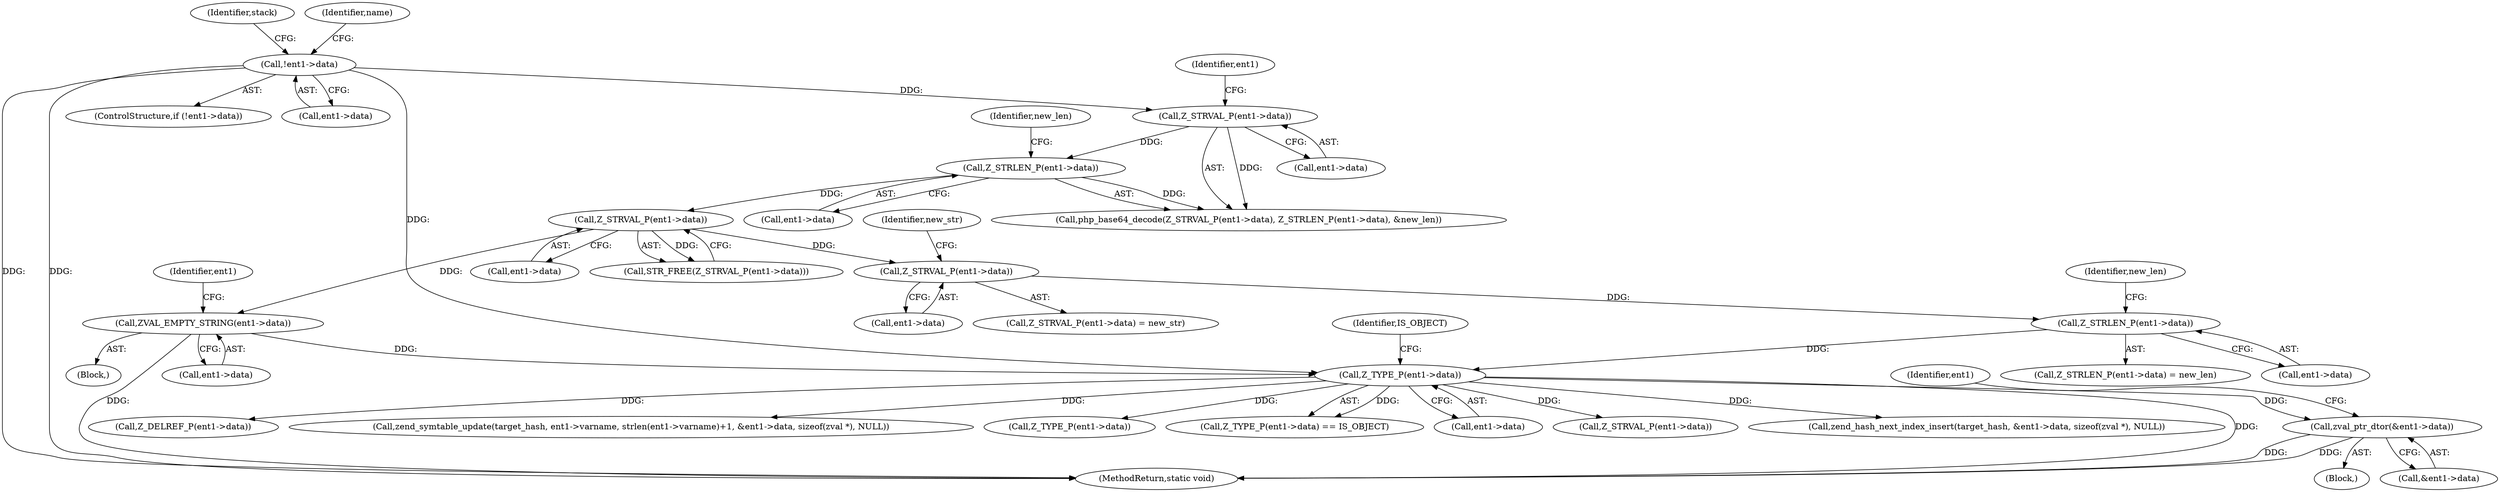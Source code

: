 digraph "0_php-src_a14fdb9746262549bbbb96abb87338bacd147e1b?w=1_0@pointer" {
"1000315" [label="(Call,zval_ptr_dtor(&ent1->data))"];
"1000264" [label="(Call,Z_TYPE_P(ent1->data))"];
"1000258" [label="(Call,ZVAL_EMPTY_STRING(ent1->data))"];
"1000237" [label="(Call,Z_STRVAL_P(ent1->data))"];
"1000230" [label="(Call,Z_STRLEN_P(ent1->data))"];
"1000226" [label="(Call,Z_STRVAL_P(ent1->data))"];
"1000186" [label="(Call,!ent1->data)"];
"1000251" [label="(Call,Z_STRLEN_P(ent1->data))"];
"1000245" [label="(Call,Z_STRVAL_P(ent1->data))"];
"1000387" [label="(Call,Z_STRVAL_P(ent1->data))"];
"1000250" [label="(Call,Z_STRLEN_P(ent1->data) = new_len)"];
"1000321" [label="(Identifier,ent1)"];
"1000315" [label="(Call,zval_ptr_dtor(&ent1->data))"];
"1000316" [label="(Call,&ent1->data)"];
"1000258" [label="(Call,ZVAL_EMPTY_STRING(ent1->data))"];
"1000246" [label="(Call,ent1->data)"];
"1000314" [label="(Block,)"];
"1000186" [label="(Call,!ent1->data)"];
"1000257" [label="(Block,)"];
"1000232" [label="(Identifier,ent1)"];
"1000522" [label="(Call,zend_hash_next_index_insert(target_hash, &ent1->data, sizeof(zval *), NULL))"];
"1000252" [label="(Call,ent1->data)"];
"1000194" [label="(Identifier,stack)"];
"1000478" [label="(Call,Z_DELREF_P(ent1->data))"];
"1000215" [label="(Identifier,name)"];
"1000249" [label="(Identifier,new_str)"];
"1000498" [label="(Call,zend_symtable_update(target_hash, ent1->varname, strlen(ent1->varname)+1, &ent1->data, sizeof(zval *), NULL))"];
"1000225" [label="(Call,php_base64_decode(Z_STRVAL_P(ent1->data), Z_STRLEN_P(ent1->data), &new_len))"];
"1000251" [label="(Call,Z_STRLEN_P(ent1->data))"];
"1000359" [label="(Call,Z_TYPE_P(ent1->data))"];
"1000264" [label="(Call,Z_TYPE_P(ent1->data))"];
"1000230" [label="(Call,Z_STRLEN_P(ent1->data))"];
"1000245" [label="(Call,Z_STRVAL_P(ent1->data))"];
"1000237" [label="(Call,Z_STRVAL_P(ent1->data))"];
"1000266" [label="(Identifier,ent1)"];
"1000187" [label="(Call,ent1->data)"];
"1000265" [label="(Call,ent1->data)"];
"1000255" [label="(Identifier,new_len)"];
"1000235" [label="(Identifier,new_len)"];
"1000580" [label="(MethodReturn,static void)"];
"1000244" [label="(Call,Z_STRVAL_P(ent1->data) = new_str)"];
"1000238" [label="(Call,ent1->data)"];
"1000268" [label="(Identifier,IS_OBJECT)"];
"1000263" [label="(Call,Z_TYPE_P(ent1->data) == IS_OBJECT)"];
"1000226" [label="(Call,Z_STRVAL_P(ent1->data))"];
"1000231" [label="(Call,ent1->data)"];
"1000259" [label="(Call,ent1->data)"];
"1000185" [label="(ControlStructure,if (!ent1->data))"];
"1000236" [label="(Call,STR_FREE(Z_STRVAL_P(ent1->data)))"];
"1000227" [label="(Call,ent1->data)"];
"1000315" -> "1000314"  [label="AST: "];
"1000315" -> "1000316"  [label="CFG: "];
"1000316" -> "1000315"  [label="AST: "];
"1000321" -> "1000315"  [label="CFG: "];
"1000315" -> "1000580"  [label="DDG: "];
"1000315" -> "1000580"  [label="DDG: "];
"1000264" -> "1000315"  [label="DDG: "];
"1000264" -> "1000263"  [label="AST: "];
"1000264" -> "1000265"  [label="CFG: "];
"1000265" -> "1000264"  [label="AST: "];
"1000268" -> "1000264"  [label="CFG: "];
"1000264" -> "1000580"  [label="DDG: "];
"1000264" -> "1000263"  [label="DDG: "];
"1000258" -> "1000264"  [label="DDG: "];
"1000186" -> "1000264"  [label="DDG: "];
"1000251" -> "1000264"  [label="DDG: "];
"1000264" -> "1000359"  [label="DDG: "];
"1000264" -> "1000387"  [label="DDG: "];
"1000264" -> "1000478"  [label="DDG: "];
"1000264" -> "1000498"  [label="DDG: "];
"1000264" -> "1000522"  [label="DDG: "];
"1000258" -> "1000257"  [label="AST: "];
"1000258" -> "1000259"  [label="CFG: "];
"1000259" -> "1000258"  [label="AST: "];
"1000266" -> "1000258"  [label="CFG: "];
"1000258" -> "1000580"  [label="DDG: "];
"1000237" -> "1000258"  [label="DDG: "];
"1000237" -> "1000236"  [label="AST: "];
"1000237" -> "1000238"  [label="CFG: "];
"1000238" -> "1000237"  [label="AST: "];
"1000236" -> "1000237"  [label="CFG: "];
"1000237" -> "1000236"  [label="DDG: "];
"1000230" -> "1000237"  [label="DDG: "];
"1000237" -> "1000245"  [label="DDG: "];
"1000230" -> "1000225"  [label="AST: "];
"1000230" -> "1000231"  [label="CFG: "];
"1000231" -> "1000230"  [label="AST: "];
"1000235" -> "1000230"  [label="CFG: "];
"1000230" -> "1000225"  [label="DDG: "];
"1000226" -> "1000230"  [label="DDG: "];
"1000226" -> "1000225"  [label="AST: "];
"1000226" -> "1000227"  [label="CFG: "];
"1000227" -> "1000226"  [label="AST: "];
"1000232" -> "1000226"  [label="CFG: "];
"1000226" -> "1000225"  [label="DDG: "];
"1000186" -> "1000226"  [label="DDG: "];
"1000186" -> "1000185"  [label="AST: "];
"1000186" -> "1000187"  [label="CFG: "];
"1000187" -> "1000186"  [label="AST: "];
"1000194" -> "1000186"  [label="CFG: "];
"1000215" -> "1000186"  [label="CFG: "];
"1000186" -> "1000580"  [label="DDG: "];
"1000186" -> "1000580"  [label="DDG: "];
"1000251" -> "1000250"  [label="AST: "];
"1000251" -> "1000252"  [label="CFG: "];
"1000252" -> "1000251"  [label="AST: "];
"1000255" -> "1000251"  [label="CFG: "];
"1000245" -> "1000251"  [label="DDG: "];
"1000245" -> "1000244"  [label="AST: "];
"1000245" -> "1000246"  [label="CFG: "];
"1000246" -> "1000245"  [label="AST: "];
"1000249" -> "1000245"  [label="CFG: "];
}
